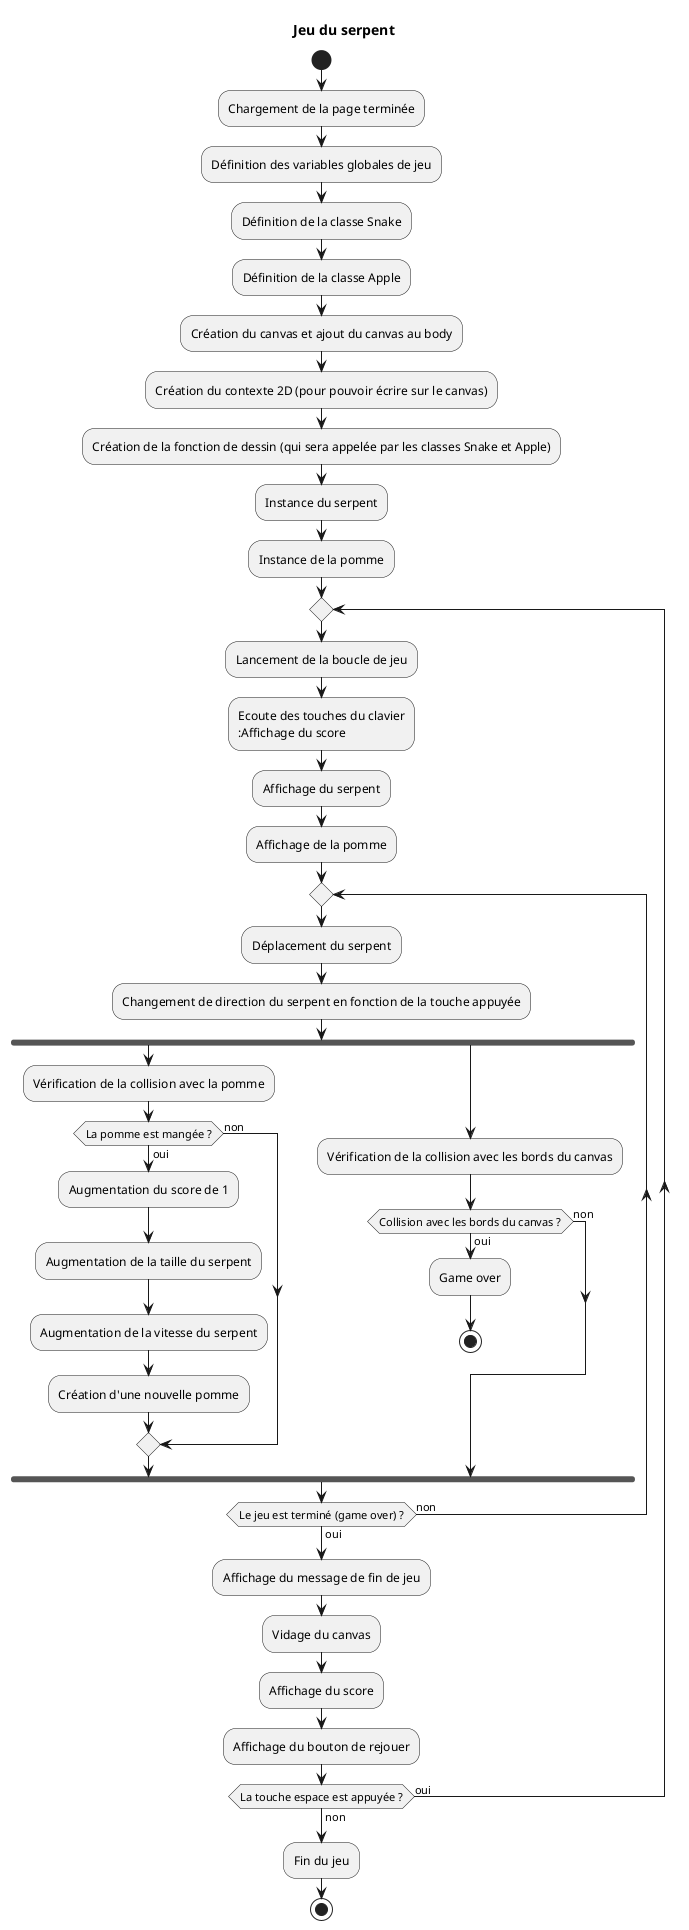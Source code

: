 @startuml
'https://plantuml.com/activity-diagram-beta

title Jeu du serpent

start
:Chargement de la page terminée;
:Définition des variables globales de jeu;
:Définition de la classe Snake;
:Définition de la classe Apple;
:Création du canvas et ajout du canvas au body;
:Création du contexte 2D (pour pouvoir écrire sur le canvas);
:Création de la fonction de dessin (qui sera appelée par les classes Snake et Apple);
:Instance du serpent;
:Instance de la pomme;

' Lancement du jeu
repeat
    :Lancement de la boucle de jeu;
    :Ecoute des touches du clavier
    :Affichage du score;
    :Affichage du serpent;
    :Affichage de la pomme;

    repeat
        :Déplacement du serpent;
        :Changement de direction du serpent en fonction de la touche appuyée;
        fork
            :Vérification de la collision avec la pomme;
            if (La pomme est mangée ?) then (oui)
                :Augmentation du score de 1;
                :Augmentation de la taille du serpent;
                :Augmentation de la vitesse du serpent;
                :Création d'une nouvelle pomme;
            else (non)
            endif
        fork again
            :Vérification de la collision avec les bords du canvas;
            if (Collision avec les bords du canvas ?) then (oui)
                :Game over;
                stop
            else (non)
            endif
        end fork;
    repeat while (Le jeu est terminé (game over) ?) is (non) not (oui)
    :Affichage du message de fin de jeu;
    :Vidage du canvas;
    :Affichage du score;
    :Affichage du bouton de rejouer;

repeat while (La touche espace est appuyée ?) is (oui) not (non)
:Fin du jeu;
stop

@enduml
